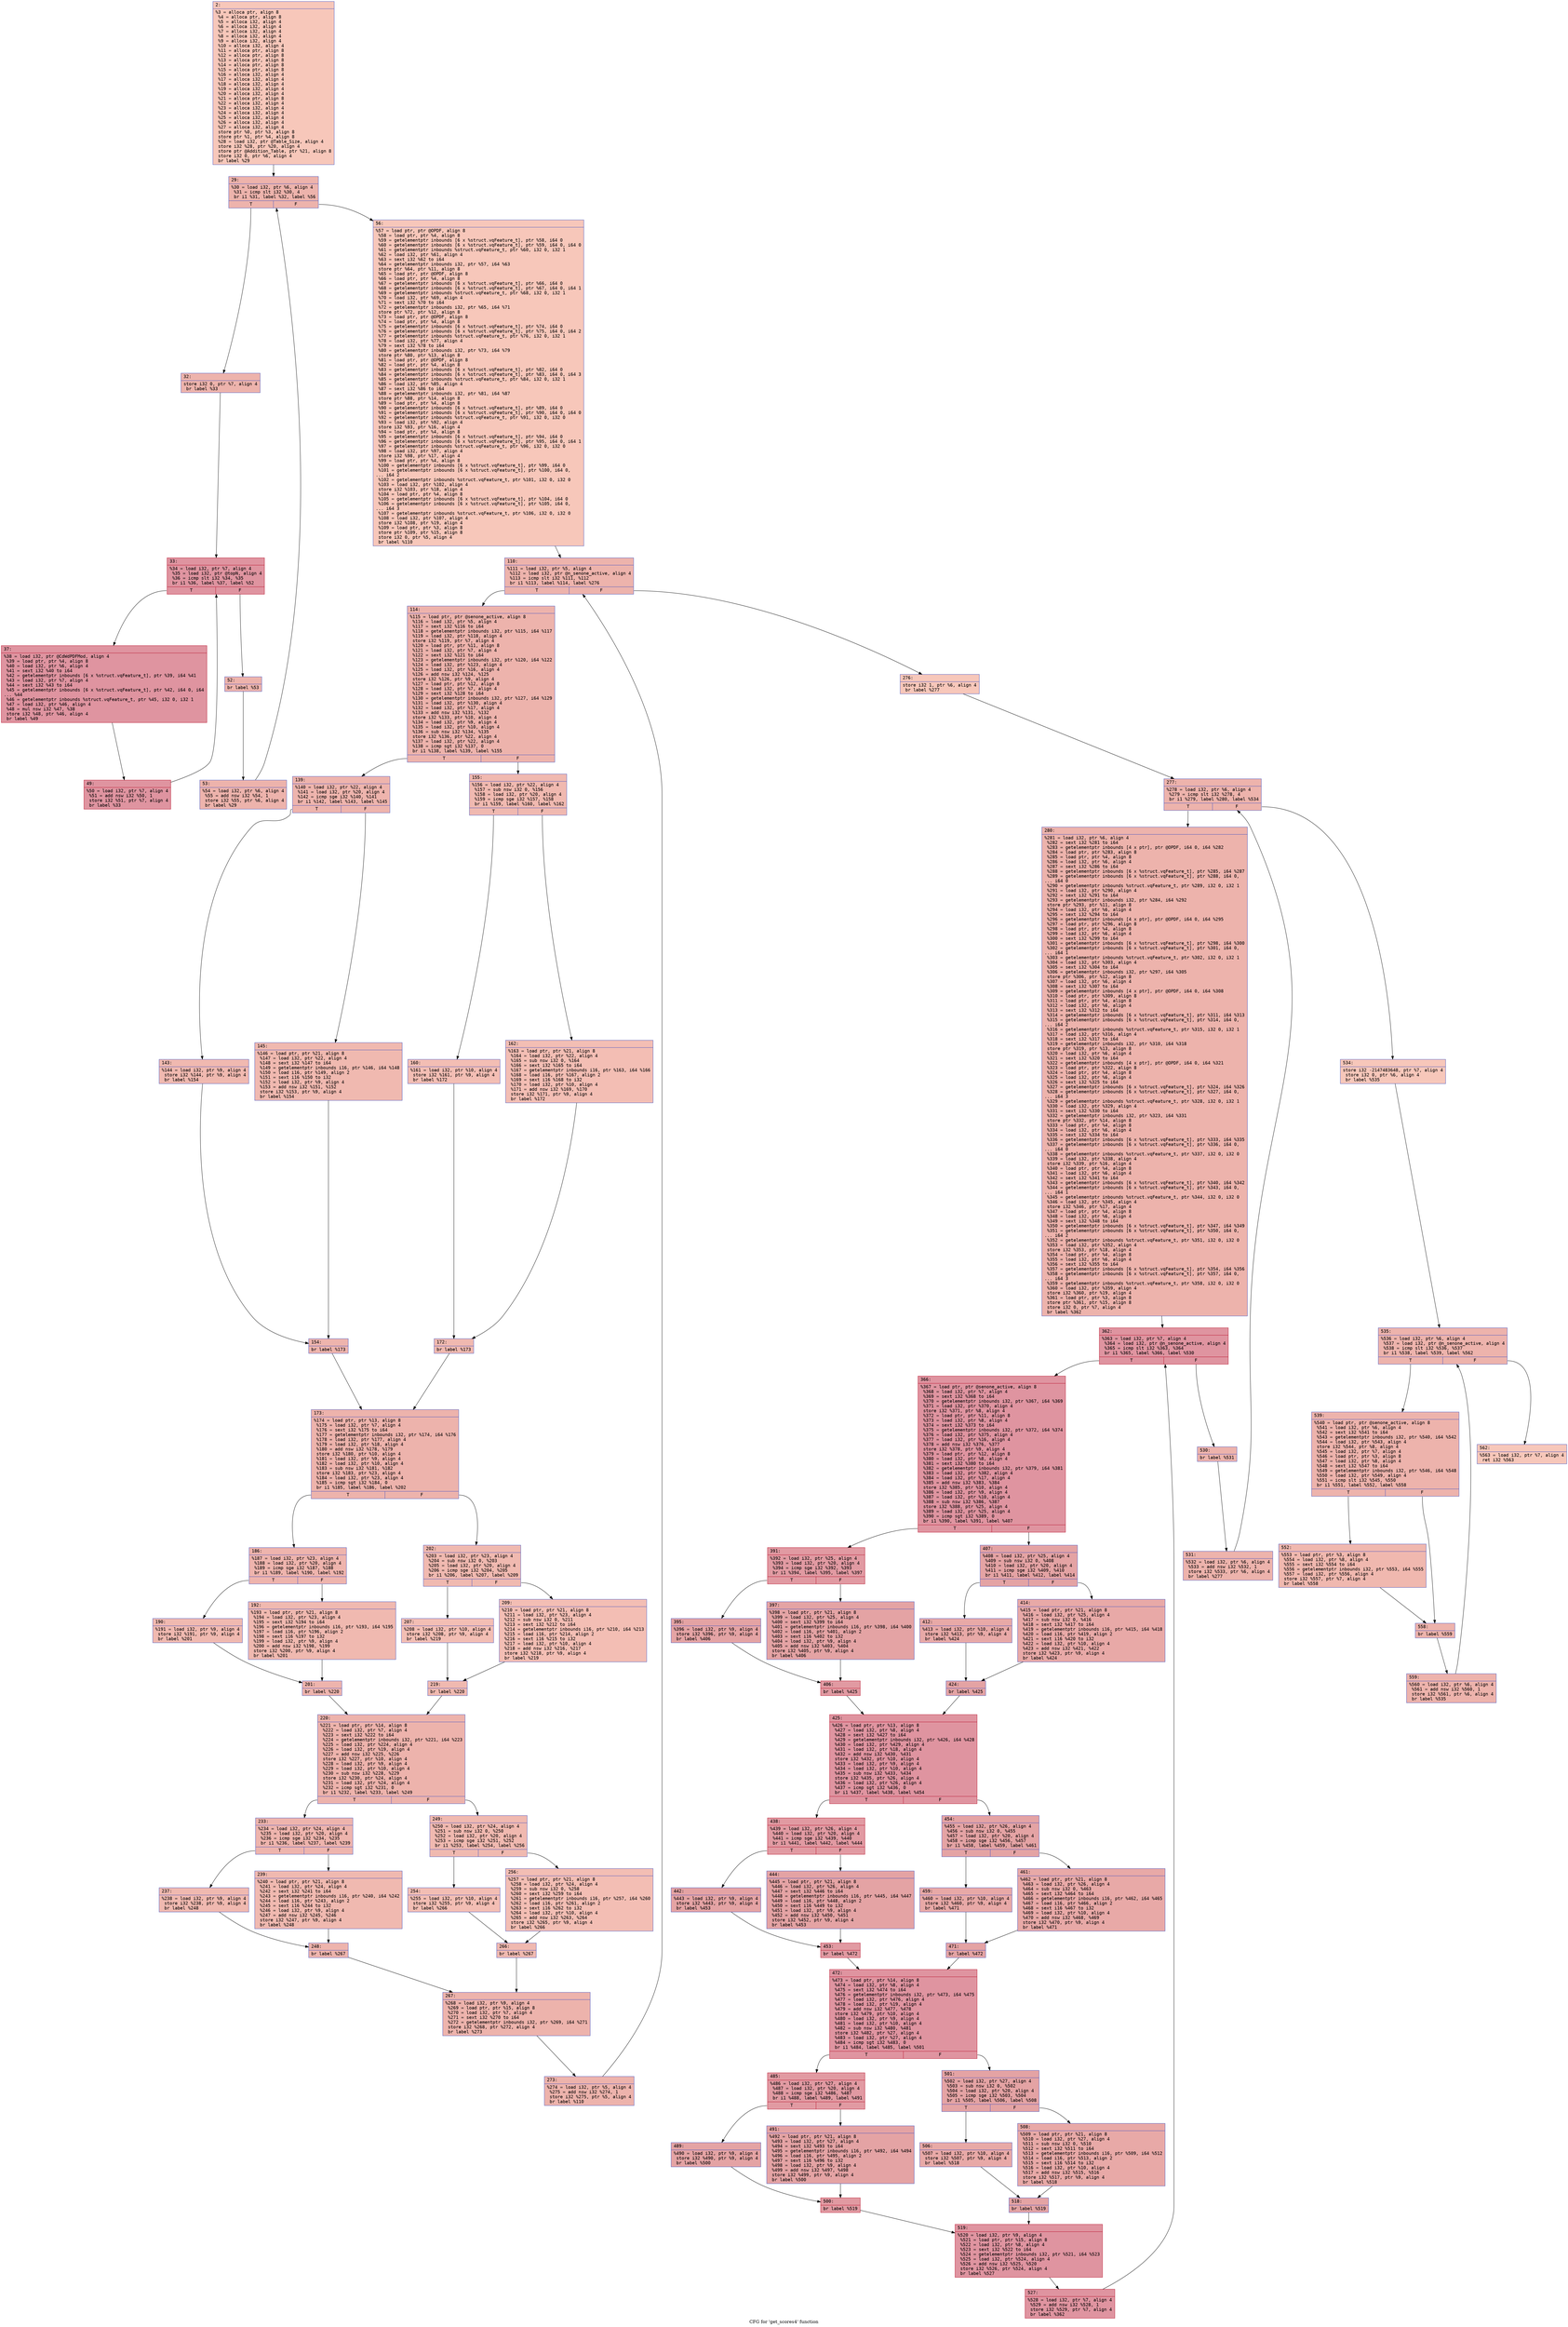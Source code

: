 digraph "CFG for 'get_scores4' function" {
	label="CFG for 'get_scores4' function";

	Node0x600001f47f20 [shape=record,color="#3d50c3ff", style=filled, fillcolor="#ec7f6370" fontname="Courier",label="{2:\l|  %3 = alloca ptr, align 8\l  %4 = alloca ptr, align 8\l  %5 = alloca i32, align 4\l  %6 = alloca i32, align 4\l  %7 = alloca i32, align 4\l  %8 = alloca i32, align 4\l  %9 = alloca i32, align 4\l  %10 = alloca i32, align 4\l  %11 = alloca ptr, align 8\l  %12 = alloca ptr, align 8\l  %13 = alloca ptr, align 8\l  %14 = alloca ptr, align 8\l  %15 = alloca ptr, align 8\l  %16 = alloca i32, align 4\l  %17 = alloca i32, align 4\l  %18 = alloca i32, align 4\l  %19 = alloca i32, align 4\l  %20 = alloca i32, align 4\l  %21 = alloca ptr, align 8\l  %22 = alloca i32, align 4\l  %23 = alloca i32, align 4\l  %24 = alloca i32, align 4\l  %25 = alloca i32, align 4\l  %26 = alloca i32, align 4\l  %27 = alloca i32, align 4\l  store ptr %0, ptr %3, align 8\l  store ptr %1, ptr %4, align 8\l  %28 = load i32, ptr @Table_Size, align 4\l  store i32 %28, ptr %20, align 4\l  store ptr @Addition_Table, ptr %21, align 8\l  store i32 0, ptr %6, align 4\l  br label %29\l}"];
	Node0x600001f47f20 -> Node0x600001f47f70[tooltip="2 -> 29\nProbability 100.00%" ];
	Node0x600001f47f70 [shape=record,color="#3d50c3ff", style=filled, fillcolor="#d6524470" fontname="Courier",label="{29:\l|  %30 = load i32, ptr %6, align 4\l  %31 = icmp slt i32 %30, 4\l  br i1 %31, label %32, label %56\l|{<s0>T|<s1>F}}"];
	Node0x600001f47f70:s0 -> Node0x600001f40000[tooltip="29 -> 32\nProbability 96.88%" ];
	Node0x600001f47f70:s1 -> Node0x600001f401e0[tooltip="29 -> 56\nProbability 3.12%" ];
	Node0x600001f40000 [shape=record,color="#3d50c3ff", style=filled, fillcolor="#d6524470" fontname="Courier",label="{32:\l|  store i32 0, ptr %7, align 4\l  br label %33\l}"];
	Node0x600001f40000 -> Node0x600001f40050[tooltip="32 -> 33\nProbability 100.00%" ];
	Node0x600001f40050 [shape=record,color="#b70d28ff", style=filled, fillcolor="#b70d2870" fontname="Courier",label="{33:\l|  %34 = load i32, ptr %7, align 4\l  %35 = load i32, ptr @topN, align 4\l  %36 = icmp slt i32 %34, %35\l  br i1 %36, label %37, label %52\l|{<s0>T|<s1>F}}"];
	Node0x600001f40050:s0 -> Node0x600001f400a0[tooltip="33 -> 37\nProbability 96.88%" ];
	Node0x600001f40050:s1 -> Node0x600001f40140[tooltip="33 -> 52\nProbability 3.12%" ];
	Node0x600001f400a0 [shape=record,color="#b70d28ff", style=filled, fillcolor="#b70d2870" fontname="Courier",label="{37:\l|  %38 = load i32, ptr @CdWdPDFMod, align 4\l  %39 = load ptr, ptr %4, align 8\l  %40 = load i32, ptr %6, align 4\l  %41 = sext i32 %40 to i64\l  %42 = getelementptr inbounds [6 x %struct.vqFeature_t], ptr %39, i64 %41\l  %43 = load i32, ptr %7, align 4\l  %44 = sext i32 %43 to i64\l  %45 = getelementptr inbounds [6 x %struct.vqFeature_t], ptr %42, i64 0, i64\l... %44\l  %46 = getelementptr inbounds %struct.vqFeature_t, ptr %45, i32 0, i32 1\l  %47 = load i32, ptr %46, align 4\l  %48 = mul nsw i32 %47, %38\l  store i32 %48, ptr %46, align 4\l  br label %49\l}"];
	Node0x600001f400a0 -> Node0x600001f400f0[tooltip="37 -> 49\nProbability 100.00%" ];
	Node0x600001f400f0 [shape=record,color="#b70d28ff", style=filled, fillcolor="#b70d2870" fontname="Courier",label="{49:\l|  %50 = load i32, ptr %7, align 4\l  %51 = add nsw i32 %50, 1\l  store i32 %51, ptr %7, align 4\l  br label %33\l}"];
	Node0x600001f400f0 -> Node0x600001f40050[tooltip="49 -> 33\nProbability 100.00%" ];
	Node0x600001f40140 [shape=record,color="#3d50c3ff", style=filled, fillcolor="#d6524470" fontname="Courier",label="{52:\l|  br label %53\l}"];
	Node0x600001f40140 -> Node0x600001f40190[tooltip="52 -> 53\nProbability 100.00%" ];
	Node0x600001f40190 [shape=record,color="#3d50c3ff", style=filled, fillcolor="#d6524470" fontname="Courier",label="{53:\l|  %54 = load i32, ptr %6, align 4\l  %55 = add nsw i32 %54, 1\l  store i32 %55, ptr %6, align 4\l  br label %29\l}"];
	Node0x600001f40190 -> Node0x600001f47f70[tooltip="53 -> 29\nProbability 100.00%" ];
	Node0x600001f401e0 [shape=record,color="#3d50c3ff", style=filled, fillcolor="#ec7f6370" fontname="Courier",label="{56:\l|  %57 = load ptr, ptr @OPDF, align 8\l  %58 = load ptr, ptr %4, align 8\l  %59 = getelementptr inbounds [6 x %struct.vqFeature_t], ptr %58, i64 0\l  %60 = getelementptr inbounds [6 x %struct.vqFeature_t], ptr %59, i64 0, i64 0\l  %61 = getelementptr inbounds %struct.vqFeature_t, ptr %60, i32 0, i32 1\l  %62 = load i32, ptr %61, align 4\l  %63 = sext i32 %62 to i64\l  %64 = getelementptr inbounds i32, ptr %57, i64 %63\l  store ptr %64, ptr %11, align 8\l  %65 = load ptr, ptr @OPDF, align 8\l  %66 = load ptr, ptr %4, align 8\l  %67 = getelementptr inbounds [6 x %struct.vqFeature_t], ptr %66, i64 0\l  %68 = getelementptr inbounds [6 x %struct.vqFeature_t], ptr %67, i64 0, i64 1\l  %69 = getelementptr inbounds %struct.vqFeature_t, ptr %68, i32 0, i32 1\l  %70 = load i32, ptr %69, align 4\l  %71 = sext i32 %70 to i64\l  %72 = getelementptr inbounds i32, ptr %65, i64 %71\l  store ptr %72, ptr %12, align 8\l  %73 = load ptr, ptr @OPDF, align 8\l  %74 = load ptr, ptr %4, align 8\l  %75 = getelementptr inbounds [6 x %struct.vqFeature_t], ptr %74, i64 0\l  %76 = getelementptr inbounds [6 x %struct.vqFeature_t], ptr %75, i64 0, i64 2\l  %77 = getelementptr inbounds %struct.vqFeature_t, ptr %76, i32 0, i32 1\l  %78 = load i32, ptr %77, align 4\l  %79 = sext i32 %78 to i64\l  %80 = getelementptr inbounds i32, ptr %73, i64 %79\l  store ptr %80, ptr %13, align 8\l  %81 = load ptr, ptr @OPDF, align 8\l  %82 = load ptr, ptr %4, align 8\l  %83 = getelementptr inbounds [6 x %struct.vqFeature_t], ptr %82, i64 0\l  %84 = getelementptr inbounds [6 x %struct.vqFeature_t], ptr %83, i64 0, i64 3\l  %85 = getelementptr inbounds %struct.vqFeature_t, ptr %84, i32 0, i32 1\l  %86 = load i32, ptr %85, align 4\l  %87 = sext i32 %86 to i64\l  %88 = getelementptr inbounds i32, ptr %81, i64 %87\l  store ptr %88, ptr %14, align 8\l  %89 = load ptr, ptr %4, align 8\l  %90 = getelementptr inbounds [6 x %struct.vqFeature_t], ptr %89, i64 0\l  %91 = getelementptr inbounds [6 x %struct.vqFeature_t], ptr %90, i64 0, i64 0\l  %92 = getelementptr inbounds %struct.vqFeature_t, ptr %91, i32 0, i32 0\l  %93 = load i32, ptr %92, align 4\l  store i32 %93, ptr %16, align 4\l  %94 = load ptr, ptr %4, align 8\l  %95 = getelementptr inbounds [6 x %struct.vqFeature_t], ptr %94, i64 0\l  %96 = getelementptr inbounds [6 x %struct.vqFeature_t], ptr %95, i64 0, i64 1\l  %97 = getelementptr inbounds %struct.vqFeature_t, ptr %96, i32 0, i32 0\l  %98 = load i32, ptr %97, align 4\l  store i32 %98, ptr %17, align 4\l  %99 = load ptr, ptr %4, align 8\l  %100 = getelementptr inbounds [6 x %struct.vqFeature_t], ptr %99, i64 0\l  %101 = getelementptr inbounds [6 x %struct.vqFeature_t], ptr %100, i64 0,\l... i64 2\l  %102 = getelementptr inbounds %struct.vqFeature_t, ptr %101, i32 0, i32 0\l  %103 = load i32, ptr %102, align 4\l  store i32 %103, ptr %18, align 4\l  %104 = load ptr, ptr %4, align 8\l  %105 = getelementptr inbounds [6 x %struct.vqFeature_t], ptr %104, i64 0\l  %106 = getelementptr inbounds [6 x %struct.vqFeature_t], ptr %105, i64 0,\l... i64 3\l  %107 = getelementptr inbounds %struct.vqFeature_t, ptr %106, i32 0, i32 0\l  %108 = load i32, ptr %107, align 4\l  store i32 %108, ptr %19, align 4\l  %109 = load ptr, ptr %3, align 8\l  store ptr %109, ptr %15, align 8\l  store i32 0, ptr %5, align 4\l  br label %110\l}"];
	Node0x600001f401e0 -> Node0x600001f40230[tooltip="56 -> 110\nProbability 100.00%" ];
	Node0x600001f40230 [shape=record,color="#3d50c3ff", style=filled, fillcolor="#d6524470" fontname="Courier",label="{110:\l|  %111 = load i32, ptr %5, align 4\l  %112 = load i32, ptr @n_senone_active, align 4\l  %113 = icmp slt i32 %111, %112\l  br i1 %113, label %114, label %276\l|{<s0>T|<s1>F}}"];
	Node0x600001f40230:s0 -> Node0x600001f40280[tooltip="110 -> 114\nProbability 96.88%" ];
	Node0x600001f40230:s1 -> Node0x600001f40b90[tooltip="110 -> 276\nProbability 3.12%" ];
	Node0x600001f40280 [shape=record,color="#3d50c3ff", style=filled, fillcolor="#d6524470" fontname="Courier",label="{114:\l|  %115 = load ptr, ptr @senone_active, align 8\l  %116 = load i32, ptr %5, align 4\l  %117 = sext i32 %116 to i64\l  %118 = getelementptr inbounds i32, ptr %115, i64 %117\l  %119 = load i32, ptr %118, align 4\l  store i32 %119, ptr %7, align 4\l  %120 = load ptr, ptr %11, align 8\l  %121 = load i32, ptr %7, align 4\l  %122 = sext i32 %121 to i64\l  %123 = getelementptr inbounds i32, ptr %120, i64 %122\l  %124 = load i32, ptr %123, align 4\l  %125 = load i32, ptr %16, align 4\l  %126 = add nsw i32 %124, %125\l  store i32 %126, ptr %9, align 4\l  %127 = load ptr, ptr %12, align 8\l  %128 = load i32, ptr %7, align 4\l  %129 = sext i32 %128 to i64\l  %130 = getelementptr inbounds i32, ptr %127, i64 %129\l  %131 = load i32, ptr %130, align 4\l  %132 = load i32, ptr %17, align 4\l  %133 = add nsw i32 %131, %132\l  store i32 %133, ptr %10, align 4\l  %134 = load i32, ptr %9, align 4\l  %135 = load i32, ptr %10, align 4\l  %136 = sub nsw i32 %134, %135\l  store i32 %136, ptr %22, align 4\l  %137 = load i32, ptr %22, align 4\l  %138 = icmp sgt i32 %137, 0\l  br i1 %138, label %139, label %155\l|{<s0>T|<s1>F}}"];
	Node0x600001f40280:s0 -> Node0x600001f402d0[tooltip="114 -> 139\nProbability 62.50%" ];
	Node0x600001f40280:s1 -> Node0x600001f40410[tooltip="114 -> 155\nProbability 37.50%" ];
	Node0x600001f402d0 [shape=record,color="#3d50c3ff", style=filled, fillcolor="#d8564670" fontname="Courier",label="{139:\l|  %140 = load i32, ptr %22, align 4\l  %141 = load i32, ptr %20, align 4\l  %142 = icmp sge i32 %140, %141\l  br i1 %142, label %143, label %145\l|{<s0>T|<s1>F}}"];
	Node0x600001f402d0:s0 -> Node0x600001f40320[tooltip="139 -> 143\nProbability 50.00%" ];
	Node0x600001f402d0:s1 -> Node0x600001f40370[tooltip="139 -> 145\nProbability 50.00%" ];
	Node0x600001f40320 [shape=record,color="#3d50c3ff", style=filled, fillcolor="#de614d70" fontname="Courier",label="{143:\l|  %144 = load i32, ptr %9, align 4\l  store i32 %144, ptr %9, align 4\l  br label %154\l}"];
	Node0x600001f40320 -> Node0x600001f403c0[tooltip="143 -> 154\nProbability 100.00%" ];
	Node0x600001f40370 [shape=record,color="#3d50c3ff", style=filled, fillcolor="#de614d70" fontname="Courier",label="{145:\l|  %146 = load ptr, ptr %21, align 8\l  %147 = load i32, ptr %22, align 4\l  %148 = sext i32 %147 to i64\l  %149 = getelementptr inbounds i16, ptr %146, i64 %148\l  %150 = load i16, ptr %149, align 2\l  %151 = sext i16 %150 to i32\l  %152 = load i32, ptr %9, align 4\l  %153 = add nsw i32 %151, %152\l  store i32 %153, ptr %9, align 4\l  br label %154\l}"];
	Node0x600001f40370 -> Node0x600001f403c0[tooltip="145 -> 154\nProbability 100.00%" ];
	Node0x600001f403c0 [shape=record,color="#3d50c3ff", style=filled, fillcolor="#d8564670" fontname="Courier",label="{154:\l|  br label %173\l}"];
	Node0x600001f403c0 -> Node0x600001f40550[tooltip="154 -> 173\nProbability 100.00%" ];
	Node0x600001f40410 [shape=record,color="#3d50c3ff", style=filled, fillcolor="#de614d70" fontname="Courier",label="{155:\l|  %156 = load i32, ptr %22, align 4\l  %157 = sub nsw i32 0, %156\l  %158 = load i32, ptr %20, align 4\l  %159 = icmp sge i32 %157, %158\l  br i1 %159, label %160, label %162\l|{<s0>T|<s1>F}}"];
	Node0x600001f40410:s0 -> Node0x600001f40460[tooltip="155 -> 160\nProbability 50.00%" ];
	Node0x600001f40410:s1 -> Node0x600001f404b0[tooltip="155 -> 162\nProbability 50.00%" ];
	Node0x600001f40460 [shape=record,color="#3d50c3ff", style=filled, fillcolor="#e36c5570" fontname="Courier",label="{160:\l|  %161 = load i32, ptr %10, align 4\l  store i32 %161, ptr %9, align 4\l  br label %172\l}"];
	Node0x600001f40460 -> Node0x600001f40500[tooltip="160 -> 172\nProbability 100.00%" ];
	Node0x600001f404b0 [shape=record,color="#3d50c3ff", style=filled, fillcolor="#e36c5570" fontname="Courier",label="{162:\l|  %163 = load ptr, ptr %21, align 8\l  %164 = load i32, ptr %22, align 4\l  %165 = sub nsw i32 0, %164\l  %166 = sext i32 %165 to i64\l  %167 = getelementptr inbounds i16, ptr %163, i64 %166\l  %168 = load i16, ptr %167, align 2\l  %169 = sext i16 %168 to i32\l  %170 = load i32, ptr %10, align 4\l  %171 = add nsw i32 %169, %170\l  store i32 %171, ptr %9, align 4\l  br label %172\l}"];
	Node0x600001f404b0 -> Node0x600001f40500[tooltip="162 -> 172\nProbability 100.00%" ];
	Node0x600001f40500 [shape=record,color="#3d50c3ff", style=filled, fillcolor="#de614d70" fontname="Courier",label="{172:\l|  br label %173\l}"];
	Node0x600001f40500 -> Node0x600001f40550[tooltip="172 -> 173\nProbability 100.00%" ];
	Node0x600001f40550 [shape=record,color="#3d50c3ff", style=filled, fillcolor="#d6524470" fontname="Courier",label="{173:\l|  %174 = load ptr, ptr %13, align 8\l  %175 = load i32, ptr %7, align 4\l  %176 = sext i32 %175 to i64\l  %177 = getelementptr inbounds i32, ptr %174, i64 %176\l  %178 = load i32, ptr %177, align 4\l  %179 = load i32, ptr %18, align 4\l  %180 = add nsw i32 %178, %179\l  store i32 %180, ptr %10, align 4\l  %181 = load i32, ptr %9, align 4\l  %182 = load i32, ptr %10, align 4\l  %183 = sub nsw i32 %181, %182\l  store i32 %183, ptr %23, align 4\l  %184 = load i32, ptr %23, align 4\l  %185 = icmp sgt i32 %184, 0\l  br i1 %185, label %186, label %202\l|{<s0>T|<s1>F}}"];
	Node0x600001f40550:s0 -> Node0x600001f405a0[tooltip="173 -> 186\nProbability 62.50%" ];
	Node0x600001f40550:s1 -> Node0x600001f406e0[tooltip="173 -> 202\nProbability 37.50%" ];
	Node0x600001f405a0 [shape=record,color="#3d50c3ff", style=filled, fillcolor="#d8564670" fontname="Courier",label="{186:\l|  %187 = load i32, ptr %23, align 4\l  %188 = load i32, ptr %20, align 4\l  %189 = icmp sge i32 %187, %188\l  br i1 %189, label %190, label %192\l|{<s0>T|<s1>F}}"];
	Node0x600001f405a0:s0 -> Node0x600001f405f0[tooltip="186 -> 190\nProbability 50.00%" ];
	Node0x600001f405a0:s1 -> Node0x600001f40640[tooltip="186 -> 192\nProbability 50.00%" ];
	Node0x600001f405f0 [shape=record,color="#3d50c3ff", style=filled, fillcolor="#de614d70" fontname="Courier",label="{190:\l|  %191 = load i32, ptr %9, align 4\l  store i32 %191, ptr %9, align 4\l  br label %201\l}"];
	Node0x600001f405f0 -> Node0x600001f40690[tooltip="190 -> 201\nProbability 100.00%" ];
	Node0x600001f40640 [shape=record,color="#3d50c3ff", style=filled, fillcolor="#de614d70" fontname="Courier",label="{192:\l|  %193 = load ptr, ptr %21, align 8\l  %194 = load i32, ptr %23, align 4\l  %195 = sext i32 %194 to i64\l  %196 = getelementptr inbounds i16, ptr %193, i64 %195\l  %197 = load i16, ptr %196, align 2\l  %198 = sext i16 %197 to i32\l  %199 = load i32, ptr %9, align 4\l  %200 = add nsw i32 %198, %199\l  store i32 %200, ptr %9, align 4\l  br label %201\l}"];
	Node0x600001f40640 -> Node0x600001f40690[tooltip="192 -> 201\nProbability 100.00%" ];
	Node0x600001f40690 [shape=record,color="#3d50c3ff", style=filled, fillcolor="#d8564670" fontname="Courier",label="{201:\l|  br label %220\l}"];
	Node0x600001f40690 -> Node0x600001f40820[tooltip="201 -> 220\nProbability 100.00%" ];
	Node0x600001f406e0 [shape=record,color="#3d50c3ff", style=filled, fillcolor="#de614d70" fontname="Courier",label="{202:\l|  %203 = load i32, ptr %23, align 4\l  %204 = sub nsw i32 0, %203\l  %205 = load i32, ptr %20, align 4\l  %206 = icmp sge i32 %204, %205\l  br i1 %206, label %207, label %209\l|{<s0>T|<s1>F}}"];
	Node0x600001f406e0:s0 -> Node0x600001f40730[tooltip="202 -> 207\nProbability 50.00%" ];
	Node0x600001f406e0:s1 -> Node0x600001f40780[tooltip="202 -> 209\nProbability 50.00%" ];
	Node0x600001f40730 [shape=record,color="#3d50c3ff", style=filled, fillcolor="#e36c5570" fontname="Courier",label="{207:\l|  %208 = load i32, ptr %10, align 4\l  store i32 %208, ptr %9, align 4\l  br label %219\l}"];
	Node0x600001f40730 -> Node0x600001f407d0[tooltip="207 -> 219\nProbability 100.00%" ];
	Node0x600001f40780 [shape=record,color="#3d50c3ff", style=filled, fillcolor="#e36c5570" fontname="Courier",label="{209:\l|  %210 = load ptr, ptr %21, align 8\l  %211 = load i32, ptr %23, align 4\l  %212 = sub nsw i32 0, %211\l  %213 = sext i32 %212 to i64\l  %214 = getelementptr inbounds i16, ptr %210, i64 %213\l  %215 = load i16, ptr %214, align 2\l  %216 = sext i16 %215 to i32\l  %217 = load i32, ptr %10, align 4\l  %218 = add nsw i32 %216, %217\l  store i32 %218, ptr %9, align 4\l  br label %219\l}"];
	Node0x600001f40780 -> Node0x600001f407d0[tooltip="209 -> 219\nProbability 100.00%" ];
	Node0x600001f407d0 [shape=record,color="#3d50c3ff", style=filled, fillcolor="#de614d70" fontname="Courier",label="{219:\l|  br label %220\l}"];
	Node0x600001f407d0 -> Node0x600001f40820[tooltip="219 -> 220\nProbability 100.00%" ];
	Node0x600001f40820 [shape=record,color="#3d50c3ff", style=filled, fillcolor="#d6524470" fontname="Courier",label="{220:\l|  %221 = load ptr, ptr %14, align 8\l  %222 = load i32, ptr %7, align 4\l  %223 = sext i32 %222 to i64\l  %224 = getelementptr inbounds i32, ptr %221, i64 %223\l  %225 = load i32, ptr %224, align 4\l  %226 = load i32, ptr %19, align 4\l  %227 = add nsw i32 %225, %226\l  store i32 %227, ptr %10, align 4\l  %228 = load i32, ptr %9, align 4\l  %229 = load i32, ptr %10, align 4\l  %230 = sub nsw i32 %228, %229\l  store i32 %230, ptr %24, align 4\l  %231 = load i32, ptr %24, align 4\l  %232 = icmp sgt i32 %231, 0\l  br i1 %232, label %233, label %249\l|{<s0>T|<s1>F}}"];
	Node0x600001f40820:s0 -> Node0x600001f40870[tooltip="220 -> 233\nProbability 62.50%" ];
	Node0x600001f40820:s1 -> Node0x600001f409b0[tooltip="220 -> 249\nProbability 37.50%" ];
	Node0x600001f40870 [shape=record,color="#3d50c3ff", style=filled, fillcolor="#d8564670" fontname="Courier",label="{233:\l|  %234 = load i32, ptr %24, align 4\l  %235 = load i32, ptr %20, align 4\l  %236 = icmp sge i32 %234, %235\l  br i1 %236, label %237, label %239\l|{<s0>T|<s1>F}}"];
	Node0x600001f40870:s0 -> Node0x600001f408c0[tooltip="233 -> 237\nProbability 50.00%" ];
	Node0x600001f40870:s1 -> Node0x600001f40910[tooltip="233 -> 239\nProbability 50.00%" ];
	Node0x600001f408c0 [shape=record,color="#3d50c3ff", style=filled, fillcolor="#de614d70" fontname="Courier",label="{237:\l|  %238 = load i32, ptr %9, align 4\l  store i32 %238, ptr %9, align 4\l  br label %248\l}"];
	Node0x600001f408c0 -> Node0x600001f40960[tooltip="237 -> 248\nProbability 100.00%" ];
	Node0x600001f40910 [shape=record,color="#3d50c3ff", style=filled, fillcolor="#de614d70" fontname="Courier",label="{239:\l|  %240 = load ptr, ptr %21, align 8\l  %241 = load i32, ptr %24, align 4\l  %242 = sext i32 %241 to i64\l  %243 = getelementptr inbounds i16, ptr %240, i64 %242\l  %244 = load i16, ptr %243, align 2\l  %245 = sext i16 %244 to i32\l  %246 = load i32, ptr %9, align 4\l  %247 = add nsw i32 %245, %246\l  store i32 %247, ptr %9, align 4\l  br label %248\l}"];
	Node0x600001f40910 -> Node0x600001f40960[tooltip="239 -> 248\nProbability 100.00%" ];
	Node0x600001f40960 [shape=record,color="#3d50c3ff", style=filled, fillcolor="#d8564670" fontname="Courier",label="{248:\l|  br label %267\l}"];
	Node0x600001f40960 -> Node0x600001f40af0[tooltip="248 -> 267\nProbability 100.00%" ];
	Node0x600001f409b0 [shape=record,color="#3d50c3ff", style=filled, fillcolor="#de614d70" fontname="Courier",label="{249:\l|  %250 = load i32, ptr %24, align 4\l  %251 = sub nsw i32 0, %250\l  %252 = load i32, ptr %20, align 4\l  %253 = icmp sge i32 %251, %252\l  br i1 %253, label %254, label %256\l|{<s0>T|<s1>F}}"];
	Node0x600001f409b0:s0 -> Node0x600001f40a00[tooltip="249 -> 254\nProbability 50.00%" ];
	Node0x600001f409b0:s1 -> Node0x600001f40a50[tooltip="249 -> 256\nProbability 50.00%" ];
	Node0x600001f40a00 [shape=record,color="#3d50c3ff", style=filled, fillcolor="#e36c5570" fontname="Courier",label="{254:\l|  %255 = load i32, ptr %10, align 4\l  store i32 %255, ptr %9, align 4\l  br label %266\l}"];
	Node0x600001f40a00 -> Node0x600001f40aa0[tooltip="254 -> 266\nProbability 100.00%" ];
	Node0x600001f40a50 [shape=record,color="#3d50c3ff", style=filled, fillcolor="#e36c5570" fontname="Courier",label="{256:\l|  %257 = load ptr, ptr %21, align 8\l  %258 = load i32, ptr %24, align 4\l  %259 = sub nsw i32 0, %258\l  %260 = sext i32 %259 to i64\l  %261 = getelementptr inbounds i16, ptr %257, i64 %260\l  %262 = load i16, ptr %261, align 2\l  %263 = sext i16 %262 to i32\l  %264 = load i32, ptr %10, align 4\l  %265 = add nsw i32 %263, %264\l  store i32 %265, ptr %9, align 4\l  br label %266\l}"];
	Node0x600001f40a50 -> Node0x600001f40aa0[tooltip="256 -> 266\nProbability 100.00%" ];
	Node0x600001f40aa0 [shape=record,color="#3d50c3ff", style=filled, fillcolor="#de614d70" fontname="Courier",label="{266:\l|  br label %267\l}"];
	Node0x600001f40aa0 -> Node0x600001f40af0[tooltip="266 -> 267\nProbability 100.00%" ];
	Node0x600001f40af0 [shape=record,color="#3d50c3ff", style=filled, fillcolor="#d6524470" fontname="Courier",label="{267:\l|  %268 = load i32, ptr %9, align 4\l  %269 = load ptr, ptr %15, align 8\l  %270 = load i32, ptr %7, align 4\l  %271 = sext i32 %270 to i64\l  %272 = getelementptr inbounds i32, ptr %269, i64 %271\l  store i32 %268, ptr %272, align 4\l  br label %273\l}"];
	Node0x600001f40af0 -> Node0x600001f40b40[tooltip="267 -> 273\nProbability 100.00%" ];
	Node0x600001f40b40 [shape=record,color="#3d50c3ff", style=filled, fillcolor="#d6524470" fontname="Courier",label="{273:\l|  %274 = load i32, ptr %5, align 4\l  %275 = add nsw i32 %274, 1\l  store i32 %275, ptr %5, align 4\l  br label %110\l}"];
	Node0x600001f40b40 -> Node0x600001f40230[tooltip="273 -> 110\nProbability 100.00%" ];
	Node0x600001f40b90 [shape=record,color="#3d50c3ff", style=filled, fillcolor="#ec7f6370" fontname="Courier",label="{276:\l|  store i32 1, ptr %6, align 4\l  br label %277\l}"];
	Node0x600001f40b90 -> Node0x600001f40be0[tooltip="276 -> 277\nProbability 100.00%" ];
	Node0x600001f40be0 [shape=record,color="#3d50c3ff", style=filled, fillcolor="#d6524470" fontname="Courier",label="{277:\l|  %278 = load i32, ptr %6, align 4\l  %279 = icmp slt i32 %278, 4\l  br i1 %279, label %280, label %534\l|{<s0>T|<s1>F}}"];
	Node0x600001f40be0:s0 -> Node0x600001f40c30[tooltip="277 -> 280\nProbability 96.88%" ];
	Node0x600001f40be0:s1 -> Node0x600001f41680[tooltip="277 -> 534\nProbability 3.12%" ];
	Node0x600001f40c30 [shape=record,color="#3d50c3ff", style=filled, fillcolor="#d6524470" fontname="Courier",label="{280:\l|  %281 = load i32, ptr %6, align 4\l  %282 = sext i32 %281 to i64\l  %283 = getelementptr inbounds [4 x ptr], ptr @OPDF, i64 0, i64 %282\l  %284 = load ptr, ptr %283, align 8\l  %285 = load ptr, ptr %4, align 8\l  %286 = load i32, ptr %6, align 4\l  %287 = sext i32 %286 to i64\l  %288 = getelementptr inbounds [6 x %struct.vqFeature_t], ptr %285, i64 %287\l  %289 = getelementptr inbounds [6 x %struct.vqFeature_t], ptr %288, i64 0,\l... i64 0\l  %290 = getelementptr inbounds %struct.vqFeature_t, ptr %289, i32 0, i32 1\l  %291 = load i32, ptr %290, align 4\l  %292 = sext i32 %291 to i64\l  %293 = getelementptr inbounds i32, ptr %284, i64 %292\l  store ptr %293, ptr %11, align 8\l  %294 = load i32, ptr %6, align 4\l  %295 = sext i32 %294 to i64\l  %296 = getelementptr inbounds [4 x ptr], ptr @OPDF, i64 0, i64 %295\l  %297 = load ptr, ptr %296, align 8\l  %298 = load ptr, ptr %4, align 8\l  %299 = load i32, ptr %6, align 4\l  %300 = sext i32 %299 to i64\l  %301 = getelementptr inbounds [6 x %struct.vqFeature_t], ptr %298, i64 %300\l  %302 = getelementptr inbounds [6 x %struct.vqFeature_t], ptr %301, i64 0,\l... i64 1\l  %303 = getelementptr inbounds %struct.vqFeature_t, ptr %302, i32 0, i32 1\l  %304 = load i32, ptr %303, align 4\l  %305 = sext i32 %304 to i64\l  %306 = getelementptr inbounds i32, ptr %297, i64 %305\l  store ptr %306, ptr %12, align 8\l  %307 = load i32, ptr %6, align 4\l  %308 = sext i32 %307 to i64\l  %309 = getelementptr inbounds [4 x ptr], ptr @OPDF, i64 0, i64 %308\l  %310 = load ptr, ptr %309, align 8\l  %311 = load ptr, ptr %4, align 8\l  %312 = load i32, ptr %6, align 4\l  %313 = sext i32 %312 to i64\l  %314 = getelementptr inbounds [6 x %struct.vqFeature_t], ptr %311, i64 %313\l  %315 = getelementptr inbounds [6 x %struct.vqFeature_t], ptr %314, i64 0,\l... i64 2\l  %316 = getelementptr inbounds %struct.vqFeature_t, ptr %315, i32 0, i32 1\l  %317 = load i32, ptr %316, align 4\l  %318 = sext i32 %317 to i64\l  %319 = getelementptr inbounds i32, ptr %310, i64 %318\l  store ptr %319, ptr %13, align 8\l  %320 = load i32, ptr %6, align 4\l  %321 = sext i32 %320 to i64\l  %322 = getelementptr inbounds [4 x ptr], ptr @OPDF, i64 0, i64 %321\l  %323 = load ptr, ptr %322, align 8\l  %324 = load ptr, ptr %4, align 8\l  %325 = load i32, ptr %6, align 4\l  %326 = sext i32 %325 to i64\l  %327 = getelementptr inbounds [6 x %struct.vqFeature_t], ptr %324, i64 %326\l  %328 = getelementptr inbounds [6 x %struct.vqFeature_t], ptr %327, i64 0,\l... i64 3\l  %329 = getelementptr inbounds %struct.vqFeature_t, ptr %328, i32 0, i32 1\l  %330 = load i32, ptr %329, align 4\l  %331 = sext i32 %330 to i64\l  %332 = getelementptr inbounds i32, ptr %323, i64 %331\l  store ptr %332, ptr %14, align 8\l  %333 = load ptr, ptr %4, align 8\l  %334 = load i32, ptr %6, align 4\l  %335 = sext i32 %334 to i64\l  %336 = getelementptr inbounds [6 x %struct.vqFeature_t], ptr %333, i64 %335\l  %337 = getelementptr inbounds [6 x %struct.vqFeature_t], ptr %336, i64 0,\l... i64 0\l  %338 = getelementptr inbounds %struct.vqFeature_t, ptr %337, i32 0, i32 0\l  %339 = load i32, ptr %338, align 4\l  store i32 %339, ptr %16, align 4\l  %340 = load ptr, ptr %4, align 8\l  %341 = load i32, ptr %6, align 4\l  %342 = sext i32 %341 to i64\l  %343 = getelementptr inbounds [6 x %struct.vqFeature_t], ptr %340, i64 %342\l  %344 = getelementptr inbounds [6 x %struct.vqFeature_t], ptr %343, i64 0,\l... i64 1\l  %345 = getelementptr inbounds %struct.vqFeature_t, ptr %344, i32 0, i32 0\l  %346 = load i32, ptr %345, align 4\l  store i32 %346, ptr %17, align 4\l  %347 = load ptr, ptr %4, align 8\l  %348 = load i32, ptr %6, align 4\l  %349 = sext i32 %348 to i64\l  %350 = getelementptr inbounds [6 x %struct.vqFeature_t], ptr %347, i64 %349\l  %351 = getelementptr inbounds [6 x %struct.vqFeature_t], ptr %350, i64 0,\l... i64 2\l  %352 = getelementptr inbounds %struct.vqFeature_t, ptr %351, i32 0, i32 0\l  %353 = load i32, ptr %352, align 4\l  store i32 %353, ptr %18, align 4\l  %354 = load ptr, ptr %4, align 8\l  %355 = load i32, ptr %6, align 4\l  %356 = sext i32 %355 to i64\l  %357 = getelementptr inbounds [6 x %struct.vqFeature_t], ptr %354, i64 %356\l  %358 = getelementptr inbounds [6 x %struct.vqFeature_t], ptr %357, i64 0,\l... i64 3\l  %359 = getelementptr inbounds %struct.vqFeature_t, ptr %358, i32 0, i32 0\l  %360 = load i32, ptr %359, align 4\l  store i32 %360, ptr %19, align 4\l  %361 = load ptr, ptr %3, align 8\l  store ptr %361, ptr %15, align 8\l  store i32 0, ptr %7, align 4\l  br label %362\l}"];
	Node0x600001f40c30 -> Node0x600001f40c80[tooltip="280 -> 362\nProbability 100.00%" ];
	Node0x600001f40c80 [shape=record,color="#b70d28ff", style=filled, fillcolor="#b70d2870" fontname="Courier",label="{362:\l|  %363 = load i32, ptr %7, align 4\l  %364 = load i32, ptr @n_senone_active, align 4\l  %365 = icmp slt i32 %363, %364\l  br i1 %365, label %366, label %530\l|{<s0>T|<s1>F}}"];
	Node0x600001f40c80:s0 -> Node0x600001f40cd0[tooltip="362 -> 366\nProbability 96.88%" ];
	Node0x600001f40c80:s1 -> Node0x600001f415e0[tooltip="362 -> 530\nProbability 3.12%" ];
	Node0x600001f40cd0 [shape=record,color="#b70d28ff", style=filled, fillcolor="#b70d2870" fontname="Courier",label="{366:\l|  %367 = load ptr, ptr @senone_active, align 8\l  %368 = load i32, ptr %7, align 4\l  %369 = sext i32 %368 to i64\l  %370 = getelementptr inbounds i32, ptr %367, i64 %369\l  %371 = load i32, ptr %370, align 4\l  store i32 %371, ptr %8, align 4\l  %372 = load ptr, ptr %11, align 8\l  %373 = load i32, ptr %8, align 4\l  %374 = sext i32 %373 to i64\l  %375 = getelementptr inbounds i32, ptr %372, i64 %374\l  %376 = load i32, ptr %375, align 4\l  %377 = load i32, ptr %16, align 4\l  %378 = add nsw i32 %376, %377\l  store i32 %378, ptr %9, align 4\l  %379 = load ptr, ptr %12, align 8\l  %380 = load i32, ptr %8, align 4\l  %381 = sext i32 %380 to i64\l  %382 = getelementptr inbounds i32, ptr %379, i64 %381\l  %383 = load i32, ptr %382, align 4\l  %384 = load i32, ptr %17, align 4\l  %385 = add nsw i32 %383, %384\l  store i32 %385, ptr %10, align 4\l  %386 = load i32, ptr %9, align 4\l  %387 = load i32, ptr %10, align 4\l  %388 = sub nsw i32 %386, %387\l  store i32 %388, ptr %25, align 4\l  %389 = load i32, ptr %25, align 4\l  %390 = icmp sgt i32 %389, 0\l  br i1 %390, label %391, label %407\l|{<s0>T|<s1>F}}"];
	Node0x600001f40cd0:s0 -> Node0x600001f40d20[tooltip="366 -> 391\nProbability 62.50%" ];
	Node0x600001f40cd0:s1 -> Node0x600001f40e60[tooltip="366 -> 407\nProbability 37.50%" ];
	Node0x600001f40d20 [shape=record,color="#b70d28ff", style=filled, fillcolor="#bb1b2c70" fontname="Courier",label="{391:\l|  %392 = load i32, ptr %25, align 4\l  %393 = load i32, ptr %20, align 4\l  %394 = icmp sge i32 %392, %393\l  br i1 %394, label %395, label %397\l|{<s0>T|<s1>F}}"];
	Node0x600001f40d20:s0 -> Node0x600001f40d70[tooltip="391 -> 395\nProbability 50.00%" ];
	Node0x600001f40d20:s1 -> Node0x600001f40dc0[tooltip="391 -> 397\nProbability 50.00%" ];
	Node0x600001f40d70 [shape=record,color="#3d50c3ff", style=filled, fillcolor="#c32e3170" fontname="Courier",label="{395:\l|  %396 = load i32, ptr %9, align 4\l  store i32 %396, ptr %9, align 4\l  br label %406\l}"];
	Node0x600001f40d70 -> Node0x600001f40e10[tooltip="395 -> 406\nProbability 100.00%" ];
	Node0x600001f40dc0 [shape=record,color="#3d50c3ff", style=filled, fillcolor="#c32e3170" fontname="Courier",label="{397:\l|  %398 = load ptr, ptr %21, align 8\l  %399 = load i32, ptr %25, align 4\l  %400 = sext i32 %399 to i64\l  %401 = getelementptr inbounds i16, ptr %398, i64 %400\l  %402 = load i16, ptr %401, align 2\l  %403 = sext i16 %402 to i32\l  %404 = load i32, ptr %9, align 4\l  %405 = add nsw i32 %403, %404\l  store i32 %405, ptr %9, align 4\l  br label %406\l}"];
	Node0x600001f40dc0 -> Node0x600001f40e10[tooltip="397 -> 406\nProbability 100.00%" ];
	Node0x600001f40e10 [shape=record,color="#b70d28ff", style=filled, fillcolor="#bb1b2c70" fontname="Courier",label="{406:\l|  br label %425\l}"];
	Node0x600001f40e10 -> Node0x600001f40fa0[tooltip="406 -> 425\nProbability 100.00%" ];
	Node0x600001f40e60 [shape=record,color="#3d50c3ff", style=filled, fillcolor="#c32e3170" fontname="Courier",label="{407:\l|  %408 = load i32, ptr %25, align 4\l  %409 = sub nsw i32 0, %408\l  %410 = load i32, ptr %20, align 4\l  %411 = icmp sge i32 %409, %410\l  br i1 %411, label %412, label %414\l|{<s0>T|<s1>F}}"];
	Node0x600001f40e60:s0 -> Node0x600001f40eb0[tooltip="407 -> 412\nProbability 50.00%" ];
	Node0x600001f40e60:s1 -> Node0x600001f40f00[tooltip="407 -> 414\nProbability 50.00%" ];
	Node0x600001f40eb0 [shape=record,color="#3d50c3ff", style=filled, fillcolor="#ca3b3770" fontname="Courier",label="{412:\l|  %413 = load i32, ptr %10, align 4\l  store i32 %413, ptr %9, align 4\l  br label %424\l}"];
	Node0x600001f40eb0 -> Node0x600001f40f50[tooltip="412 -> 424\nProbability 100.00%" ];
	Node0x600001f40f00 [shape=record,color="#3d50c3ff", style=filled, fillcolor="#ca3b3770" fontname="Courier",label="{414:\l|  %415 = load ptr, ptr %21, align 8\l  %416 = load i32, ptr %25, align 4\l  %417 = sub nsw i32 0, %416\l  %418 = sext i32 %417 to i64\l  %419 = getelementptr inbounds i16, ptr %415, i64 %418\l  %420 = load i16, ptr %419, align 2\l  %421 = sext i16 %420 to i32\l  %422 = load i32, ptr %10, align 4\l  %423 = add nsw i32 %421, %422\l  store i32 %423, ptr %9, align 4\l  br label %424\l}"];
	Node0x600001f40f00 -> Node0x600001f40f50[tooltip="414 -> 424\nProbability 100.00%" ];
	Node0x600001f40f50 [shape=record,color="#3d50c3ff", style=filled, fillcolor="#c32e3170" fontname="Courier",label="{424:\l|  br label %425\l}"];
	Node0x600001f40f50 -> Node0x600001f40fa0[tooltip="424 -> 425\nProbability 100.00%" ];
	Node0x600001f40fa0 [shape=record,color="#b70d28ff", style=filled, fillcolor="#b70d2870" fontname="Courier",label="{425:\l|  %426 = load ptr, ptr %13, align 8\l  %427 = load i32, ptr %8, align 4\l  %428 = sext i32 %427 to i64\l  %429 = getelementptr inbounds i32, ptr %426, i64 %428\l  %430 = load i32, ptr %429, align 4\l  %431 = load i32, ptr %18, align 4\l  %432 = add nsw i32 %430, %431\l  store i32 %432, ptr %10, align 4\l  %433 = load i32, ptr %9, align 4\l  %434 = load i32, ptr %10, align 4\l  %435 = sub nsw i32 %433, %434\l  store i32 %435, ptr %26, align 4\l  %436 = load i32, ptr %26, align 4\l  %437 = icmp sgt i32 %436, 0\l  br i1 %437, label %438, label %454\l|{<s0>T|<s1>F}}"];
	Node0x600001f40fa0:s0 -> Node0x600001f40ff0[tooltip="425 -> 438\nProbability 62.50%" ];
	Node0x600001f40fa0:s1 -> Node0x600001f41130[tooltip="425 -> 454\nProbability 37.50%" ];
	Node0x600001f40ff0 [shape=record,color="#b70d28ff", style=filled, fillcolor="#bb1b2c70" fontname="Courier",label="{438:\l|  %439 = load i32, ptr %26, align 4\l  %440 = load i32, ptr %20, align 4\l  %441 = icmp sge i32 %439, %440\l  br i1 %441, label %442, label %444\l|{<s0>T|<s1>F}}"];
	Node0x600001f40ff0:s0 -> Node0x600001f41040[tooltip="438 -> 442\nProbability 50.00%" ];
	Node0x600001f40ff0:s1 -> Node0x600001f41090[tooltip="438 -> 444\nProbability 50.00%" ];
	Node0x600001f41040 [shape=record,color="#3d50c3ff", style=filled, fillcolor="#c32e3170" fontname="Courier",label="{442:\l|  %443 = load i32, ptr %9, align 4\l  store i32 %443, ptr %9, align 4\l  br label %453\l}"];
	Node0x600001f41040 -> Node0x600001f410e0[tooltip="442 -> 453\nProbability 100.00%" ];
	Node0x600001f41090 [shape=record,color="#3d50c3ff", style=filled, fillcolor="#c32e3170" fontname="Courier",label="{444:\l|  %445 = load ptr, ptr %21, align 8\l  %446 = load i32, ptr %26, align 4\l  %447 = sext i32 %446 to i64\l  %448 = getelementptr inbounds i16, ptr %445, i64 %447\l  %449 = load i16, ptr %448, align 2\l  %450 = sext i16 %449 to i32\l  %451 = load i32, ptr %9, align 4\l  %452 = add nsw i32 %450, %451\l  store i32 %452, ptr %9, align 4\l  br label %453\l}"];
	Node0x600001f41090 -> Node0x600001f410e0[tooltip="444 -> 453\nProbability 100.00%" ];
	Node0x600001f410e0 [shape=record,color="#b70d28ff", style=filled, fillcolor="#bb1b2c70" fontname="Courier",label="{453:\l|  br label %472\l}"];
	Node0x600001f410e0 -> Node0x600001f41270[tooltip="453 -> 472\nProbability 100.00%" ];
	Node0x600001f41130 [shape=record,color="#3d50c3ff", style=filled, fillcolor="#c32e3170" fontname="Courier",label="{454:\l|  %455 = load i32, ptr %26, align 4\l  %456 = sub nsw i32 0, %455\l  %457 = load i32, ptr %20, align 4\l  %458 = icmp sge i32 %456, %457\l  br i1 %458, label %459, label %461\l|{<s0>T|<s1>F}}"];
	Node0x600001f41130:s0 -> Node0x600001f41180[tooltip="454 -> 459\nProbability 50.00%" ];
	Node0x600001f41130:s1 -> Node0x600001f411d0[tooltip="454 -> 461\nProbability 50.00%" ];
	Node0x600001f41180 [shape=record,color="#3d50c3ff", style=filled, fillcolor="#ca3b3770" fontname="Courier",label="{459:\l|  %460 = load i32, ptr %10, align 4\l  store i32 %460, ptr %9, align 4\l  br label %471\l}"];
	Node0x600001f41180 -> Node0x600001f41220[tooltip="459 -> 471\nProbability 100.00%" ];
	Node0x600001f411d0 [shape=record,color="#3d50c3ff", style=filled, fillcolor="#ca3b3770" fontname="Courier",label="{461:\l|  %462 = load ptr, ptr %21, align 8\l  %463 = load i32, ptr %26, align 4\l  %464 = sub nsw i32 0, %463\l  %465 = sext i32 %464 to i64\l  %466 = getelementptr inbounds i16, ptr %462, i64 %465\l  %467 = load i16, ptr %466, align 2\l  %468 = sext i16 %467 to i32\l  %469 = load i32, ptr %10, align 4\l  %470 = add nsw i32 %468, %469\l  store i32 %470, ptr %9, align 4\l  br label %471\l}"];
	Node0x600001f411d0 -> Node0x600001f41220[tooltip="461 -> 471\nProbability 100.00%" ];
	Node0x600001f41220 [shape=record,color="#3d50c3ff", style=filled, fillcolor="#c32e3170" fontname="Courier",label="{471:\l|  br label %472\l}"];
	Node0x600001f41220 -> Node0x600001f41270[tooltip="471 -> 472\nProbability 100.00%" ];
	Node0x600001f41270 [shape=record,color="#b70d28ff", style=filled, fillcolor="#b70d2870" fontname="Courier",label="{472:\l|  %473 = load ptr, ptr %14, align 8\l  %474 = load i32, ptr %8, align 4\l  %475 = sext i32 %474 to i64\l  %476 = getelementptr inbounds i32, ptr %473, i64 %475\l  %477 = load i32, ptr %476, align 4\l  %478 = load i32, ptr %19, align 4\l  %479 = add nsw i32 %477, %478\l  store i32 %479, ptr %10, align 4\l  %480 = load i32, ptr %9, align 4\l  %481 = load i32, ptr %10, align 4\l  %482 = sub nsw i32 %480, %481\l  store i32 %482, ptr %27, align 4\l  %483 = load i32, ptr %27, align 4\l  %484 = icmp sgt i32 %483, 0\l  br i1 %484, label %485, label %501\l|{<s0>T|<s1>F}}"];
	Node0x600001f41270:s0 -> Node0x600001f412c0[tooltip="472 -> 485\nProbability 62.50%" ];
	Node0x600001f41270:s1 -> Node0x600001f41400[tooltip="472 -> 501\nProbability 37.50%" ];
	Node0x600001f412c0 [shape=record,color="#b70d28ff", style=filled, fillcolor="#bb1b2c70" fontname="Courier",label="{485:\l|  %486 = load i32, ptr %27, align 4\l  %487 = load i32, ptr %20, align 4\l  %488 = icmp sge i32 %486, %487\l  br i1 %488, label %489, label %491\l|{<s0>T|<s1>F}}"];
	Node0x600001f412c0:s0 -> Node0x600001f41310[tooltip="485 -> 489\nProbability 50.00%" ];
	Node0x600001f412c0:s1 -> Node0x600001f41360[tooltip="485 -> 491\nProbability 50.00%" ];
	Node0x600001f41310 [shape=record,color="#3d50c3ff", style=filled, fillcolor="#c32e3170" fontname="Courier",label="{489:\l|  %490 = load i32, ptr %9, align 4\l  store i32 %490, ptr %9, align 4\l  br label %500\l}"];
	Node0x600001f41310 -> Node0x600001f413b0[tooltip="489 -> 500\nProbability 100.00%" ];
	Node0x600001f41360 [shape=record,color="#3d50c3ff", style=filled, fillcolor="#c32e3170" fontname="Courier",label="{491:\l|  %492 = load ptr, ptr %21, align 8\l  %493 = load i32, ptr %27, align 4\l  %494 = sext i32 %493 to i64\l  %495 = getelementptr inbounds i16, ptr %492, i64 %494\l  %496 = load i16, ptr %495, align 2\l  %497 = sext i16 %496 to i32\l  %498 = load i32, ptr %9, align 4\l  %499 = add nsw i32 %497, %498\l  store i32 %499, ptr %9, align 4\l  br label %500\l}"];
	Node0x600001f41360 -> Node0x600001f413b0[tooltip="491 -> 500\nProbability 100.00%" ];
	Node0x600001f413b0 [shape=record,color="#b70d28ff", style=filled, fillcolor="#bb1b2c70" fontname="Courier",label="{500:\l|  br label %519\l}"];
	Node0x600001f413b0 -> Node0x600001f41540[tooltip="500 -> 519\nProbability 100.00%" ];
	Node0x600001f41400 [shape=record,color="#3d50c3ff", style=filled, fillcolor="#c32e3170" fontname="Courier",label="{501:\l|  %502 = load i32, ptr %27, align 4\l  %503 = sub nsw i32 0, %502\l  %504 = load i32, ptr %20, align 4\l  %505 = icmp sge i32 %503, %504\l  br i1 %505, label %506, label %508\l|{<s0>T|<s1>F}}"];
	Node0x600001f41400:s0 -> Node0x600001f41450[tooltip="501 -> 506\nProbability 50.00%" ];
	Node0x600001f41400:s1 -> Node0x600001f414a0[tooltip="501 -> 508\nProbability 50.00%" ];
	Node0x600001f41450 [shape=record,color="#3d50c3ff", style=filled, fillcolor="#ca3b3770" fontname="Courier",label="{506:\l|  %507 = load i32, ptr %10, align 4\l  store i32 %507, ptr %9, align 4\l  br label %518\l}"];
	Node0x600001f41450 -> Node0x600001f414f0[tooltip="506 -> 518\nProbability 100.00%" ];
	Node0x600001f414a0 [shape=record,color="#3d50c3ff", style=filled, fillcolor="#ca3b3770" fontname="Courier",label="{508:\l|  %509 = load ptr, ptr %21, align 8\l  %510 = load i32, ptr %27, align 4\l  %511 = sub nsw i32 0, %510\l  %512 = sext i32 %511 to i64\l  %513 = getelementptr inbounds i16, ptr %509, i64 %512\l  %514 = load i16, ptr %513, align 2\l  %515 = sext i16 %514 to i32\l  %516 = load i32, ptr %10, align 4\l  %517 = add nsw i32 %515, %516\l  store i32 %517, ptr %9, align 4\l  br label %518\l}"];
	Node0x600001f414a0 -> Node0x600001f414f0[tooltip="508 -> 518\nProbability 100.00%" ];
	Node0x600001f414f0 [shape=record,color="#3d50c3ff", style=filled, fillcolor="#c32e3170" fontname="Courier",label="{518:\l|  br label %519\l}"];
	Node0x600001f414f0 -> Node0x600001f41540[tooltip="518 -> 519\nProbability 100.00%" ];
	Node0x600001f41540 [shape=record,color="#b70d28ff", style=filled, fillcolor="#b70d2870" fontname="Courier",label="{519:\l|  %520 = load i32, ptr %9, align 4\l  %521 = load ptr, ptr %15, align 8\l  %522 = load i32, ptr %8, align 4\l  %523 = sext i32 %522 to i64\l  %524 = getelementptr inbounds i32, ptr %521, i64 %523\l  %525 = load i32, ptr %524, align 4\l  %526 = add nsw i32 %525, %520\l  store i32 %526, ptr %524, align 4\l  br label %527\l}"];
	Node0x600001f41540 -> Node0x600001f41590[tooltip="519 -> 527\nProbability 100.00%" ];
	Node0x600001f41590 [shape=record,color="#b70d28ff", style=filled, fillcolor="#b70d2870" fontname="Courier",label="{527:\l|  %528 = load i32, ptr %7, align 4\l  %529 = add nsw i32 %528, 1\l  store i32 %529, ptr %7, align 4\l  br label %362\l}"];
	Node0x600001f41590 -> Node0x600001f40c80[tooltip="527 -> 362\nProbability 100.00%" ];
	Node0x600001f415e0 [shape=record,color="#3d50c3ff", style=filled, fillcolor="#d6524470" fontname="Courier",label="{530:\l|  br label %531\l}"];
	Node0x600001f415e0 -> Node0x600001f41630[tooltip="530 -> 531\nProbability 100.00%" ];
	Node0x600001f41630 [shape=record,color="#3d50c3ff", style=filled, fillcolor="#d6524470" fontname="Courier",label="{531:\l|  %532 = load i32, ptr %6, align 4\l  %533 = add nsw i32 %532, 1\l  store i32 %533, ptr %6, align 4\l  br label %277\l}"];
	Node0x600001f41630 -> Node0x600001f40be0[tooltip="531 -> 277\nProbability 100.00%" ];
	Node0x600001f41680 [shape=record,color="#3d50c3ff", style=filled, fillcolor="#ec7f6370" fontname="Courier",label="{534:\l|  store i32 -2147483648, ptr %7, align 4\l  store i32 0, ptr %6, align 4\l  br label %535\l}"];
	Node0x600001f41680 -> Node0x600001f416d0[tooltip="534 -> 535\nProbability 100.00%" ];
	Node0x600001f416d0 [shape=record,color="#3d50c3ff", style=filled, fillcolor="#d6524470" fontname="Courier",label="{535:\l|  %536 = load i32, ptr %6, align 4\l  %537 = load i32, ptr @n_senone_active, align 4\l  %538 = icmp slt i32 %536, %537\l  br i1 %538, label %539, label %562\l|{<s0>T|<s1>F}}"];
	Node0x600001f416d0:s0 -> Node0x600001f41720[tooltip="535 -> 539\nProbability 96.88%" ];
	Node0x600001f416d0:s1 -> Node0x600001f41860[tooltip="535 -> 562\nProbability 3.12%" ];
	Node0x600001f41720 [shape=record,color="#3d50c3ff", style=filled, fillcolor="#d6524470" fontname="Courier",label="{539:\l|  %540 = load ptr, ptr @senone_active, align 8\l  %541 = load i32, ptr %6, align 4\l  %542 = sext i32 %541 to i64\l  %543 = getelementptr inbounds i32, ptr %540, i64 %542\l  %544 = load i32, ptr %543, align 4\l  store i32 %544, ptr %8, align 4\l  %545 = load i32, ptr %7, align 4\l  %546 = load ptr, ptr %3, align 8\l  %547 = load i32, ptr %8, align 4\l  %548 = sext i32 %547 to i64\l  %549 = getelementptr inbounds i32, ptr %546, i64 %548\l  %550 = load i32, ptr %549, align 4\l  %551 = icmp slt i32 %545, %550\l  br i1 %551, label %552, label %558\l|{<s0>T|<s1>F}}"];
	Node0x600001f41720:s0 -> Node0x600001f41770[tooltip="539 -> 552\nProbability 50.00%" ];
	Node0x600001f41720:s1 -> Node0x600001f417c0[tooltip="539 -> 558\nProbability 50.00%" ];
	Node0x600001f41770 [shape=record,color="#3d50c3ff", style=filled, fillcolor="#dc5d4a70" fontname="Courier",label="{552:\l|  %553 = load ptr, ptr %3, align 8\l  %554 = load i32, ptr %8, align 4\l  %555 = sext i32 %554 to i64\l  %556 = getelementptr inbounds i32, ptr %553, i64 %555\l  %557 = load i32, ptr %556, align 4\l  store i32 %557, ptr %7, align 4\l  br label %558\l}"];
	Node0x600001f41770 -> Node0x600001f417c0[tooltip="552 -> 558\nProbability 100.00%" ];
	Node0x600001f417c0 [shape=record,color="#3d50c3ff", style=filled, fillcolor="#d6524470" fontname="Courier",label="{558:\l|  br label %559\l}"];
	Node0x600001f417c0 -> Node0x600001f41810[tooltip="558 -> 559\nProbability 100.00%" ];
	Node0x600001f41810 [shape=record,color="#3d50c3ff", style=filled, fillcolor="#d6524470" fontname="Courier",label="{559:\l|  %560 = load i32, ptr %6, align 4\l  %561 = add nsw i32 %560, 1\l  store i32 %561, ptr %6, align 4\l  br label %535\l}"];
	Node0x600001f41810 -> Node0x600001f416d0[tooltip="559 -> 535\nProbability 100.00%" ];
	Node0x600001f41860 [shape=record,color="#3d50c3ff", style=filled, fillcolor="#ec7f6370" fontname="Courier",label="{562:\l|  %563 = load i32, ptr %7, align 4\l  ret i32 %563\l}"];
}
